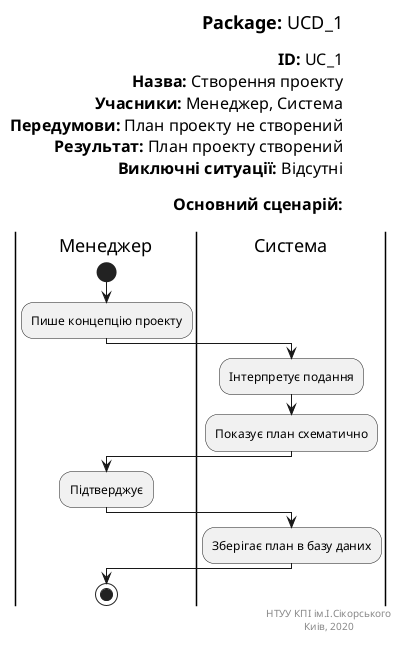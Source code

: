 @startuml createProjectUC
left header
<font color=000 size=18><b>Package:</b> UCD_1

<font color=000 size=16><b>ID:</b> UC_1
<font color=000 size=16><b>Назва:</b> Створення проекту
<font color=000 size=16><b>Учасники:</b> Менеджер, Система
<font color=000 size=16><b>Передумови:</b> План проекту не створений
<font color=000 size=16><b>Результат:</b> План проекту створений
<font color=000 size=16><b>Виключні ситуації:</b> Відсутні

<font color=000 size=16><b>Основний сценарій:</b> 

end header

|Менеджер|
start
:Пише концепцію проекту;

|Система|
:Інтерпретує подання;
:Показує план схематично;

|Менеджер|
:Підтверджує;

|Система|
:Зберігає план в базу даних;

|Менеджер|
stop

right footer
НТУУ КПІ ім.І.Сікорського
Киів, 2020 
end footer
@enduml
